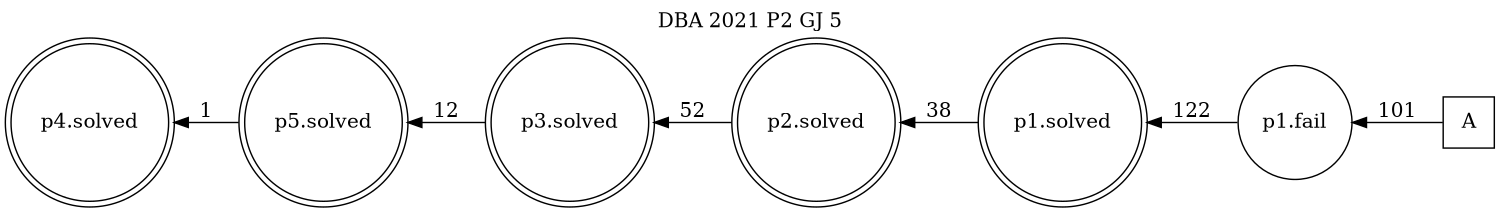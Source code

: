 digraph DBA_2021_P2_GJ_5_GOOD {
labelloc="tl"
label= " DBA 2021 P2 GJ 5 "
rankdir="RL";
graph [ size=" 10 , 10 !"]

"A" [shape="square" label="A"]
"p1.fail" [shape="circle" label="p1.fail"]
"p1.solved" [shape="doublecircle" label="p1.solved"]
"p2.solved" [shape="doublecircle" label="p2.solved"]
"p3.solved" [shape="doublecircle" label="p3.solved"]
"p5.solved" [shape="doublecircle" label="p5.solved"]
"p4.solved" [shape="doublecircle" label="p4.solved"]
"A" -> "p1.fail" [ label=101]
"p1.fail" -> "p1.solved" [ label=122]
"p1.solved" -> "p2.solved" [ label=38]
"p2.solved" -> "p3.solved" [ label=52]
"p3.solved" -> "p5.solved" [ label=12]
"p5.solved" -> "p4.solved" [ label=1]
}
